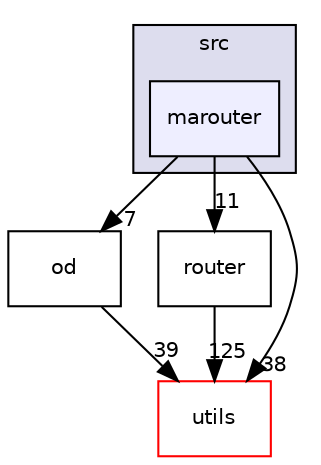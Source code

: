 digraph "marouter" {
  compound=true
  node [ fontsize="10", fontname="Helvetica"];
  edge [ labelfontsize="10", labelfontname="Helvetica"];
  subgraph clusterdir_68267d1309a1af8e8297ef4c3efbcdba {
    graph [ bgcolor="#ddddee", pencolor="black", label="src" fontname="Helvetica", fontsize="10", URL="dir_68267d1309a1af8e8297ef4c3efbcdba.html"]
  dir_eefba6ea4314eac4b80357b15adf57b7 [shape=box, label="marouter", style="filled", fillcolor="#eeeeff", pencolor="black", URL="dir_eefba6ea4314eac4b80357b15adf57b7.html"];
  }
  dir_de5b79b4ad6f689f3b45093f23593c4c [shape=box label="od" URL="dir_de5b79b4ad6f689f3b45093f23593c4c.html"];
  dir_d3b0e33010160e4fddc61638a43a8c7f [shape=box label="router" URL="dir_d3b0e33010160e4fddc61638a43a8c7f.html"];
  dir_313caf1132e152dd9b58bea13a4052ca [shape=box label="utils" fillcolor="white" style="filled" color="red" URL="dir_313caf1132e152dd9b58bea13a4052ca.html"];
  dir_eefba6ea4314eac4b80357b15adf57b7->dir_de5b79b4ad6f689f3b45093f23593c4c [headlabel="7", labeldistance=1.5 headhref="dir_000042_000059.html"];
  dir_eefba6ea4314eac4b80357b15adf57b7->dir_d3b0e33010160e4fddc61638a43a8c7f [headlabel="11", labeldistance=1.5 headhref="dir_000042_000064.html"];
  dir_eefba6ea4314eac4b80357b15adf57b7->dir_313caf1132e152dd9b58bea13a4052ca [headlabel="38", labeldistance=1.5 headhref="dir_000042_000001.html"];
  dir_de5b79b4ad6f689f3b45093f23593c4c->dir_313caf1132e152dd9b58bea13a4052ca [headlabel="39", labeldistance=1.5 headhref="dir_000059_000001.html"];
  dir_d3b0e33010160e4fddc61638a43a8c7f->dir_313caf1132e152dd9b58bea13a4052ca [headlabel="125", labeldistance=1.5 headhref="dir_000064_000001.html"];
}
